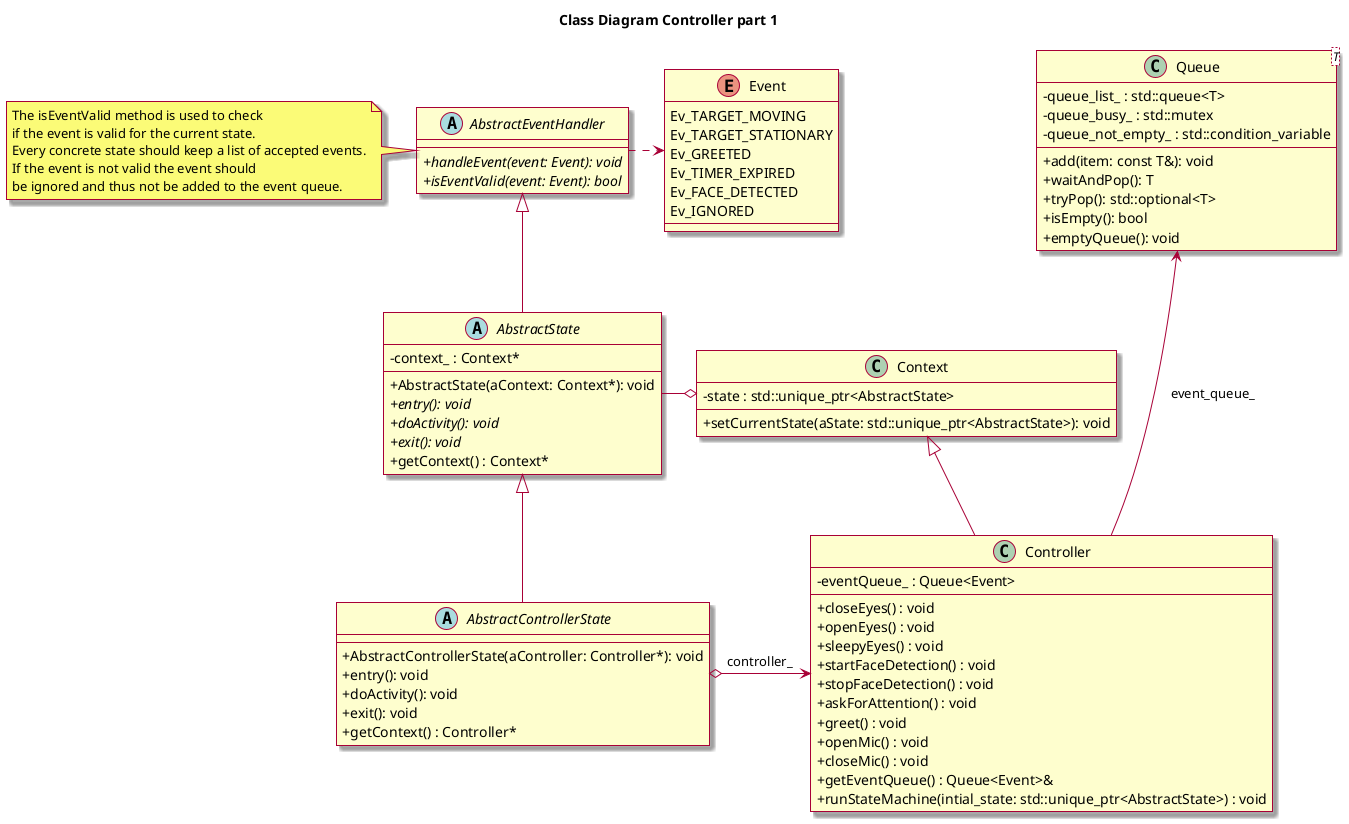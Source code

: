 @startuml

title Class Diagram Controller part 1

skin rose
skinparam classAttributeIconSize 0


class Context {
    - state : std::unique_ptr<AbstractState>
    + setCurrentState(aState: std::unique_ptr<AbstractState>): void
}

AbstractEventHandler <|-- AbstractState

abstract class AbstractEventHandler {
    + {abstract} handleEvent(event: Event): void
    + {abstract} isEventValid(event: Event): bool
}
note left of AbstractEventHandler
    The isEventValid method is used to check
    if the event is valid for the current state.
    Every concrete state should keep a list of accepted events.
    If the event is not valid the event should 
    be ignored and thus not be added to the event queue.
end note


AbstractEventHandler .> Event

enum Event {
    Ev_TARGET_MOVING
    Ev_TARGET_STATIONARY
    Ev_GREETED
    Ev_TIMER_EXPIRED
    Ev_FACE_DETECTED
    Ev_IGNORED
}

abstract class AbstractState {
    + AbstractState(aContext: Context*): void
    + {abstract} entry(): void
    + {abstract} doActivity(): void
    + {abstract} exit(): void
    + getContext() : Context*
    - context_ : Context*
}

AbstractState -o Context

abstract class AbstractControllerState {
    + AbstractControllerState(aController: Controller*): void
    + entry(): void
    + doActivity(): void
    + exit(): void
    + getContext() : Controller*
}

AbstractState <|-- AbstractControllerState 

AbstractControllerState o-> Controller : controller_

class Controller  {
    - eventQueue_ : Queue<Event> 
    + closeEyes() : void
    + openEyes() : void
    + sleepyEyes() : void
    + startFaceDetection() : void
    + stopFaceDetection() : void
    + askForAttention() : void
    + greet() : void
    + openMic() : void
    + closeMic() : void
    + getEventQueue() : Queue<Event>&
    + runStateMachine(intial_state: std::unique_ptr<AbstractState>) : void
}

Context <|-- Controller

class Queue<T> {
    - queue_list_ : std::queue<T>
    - queue_busy_ : std::mutex
    - queue_not_empty_ : std::condition_variable
    + add(item: const T&): void
    + waitAndPop(): T
    + tryPop(): std::optional<T>
    + isEmpty(): bool
    + emptyQueue(): void
}

Queue <--- Controller : event_queue_

@enduml